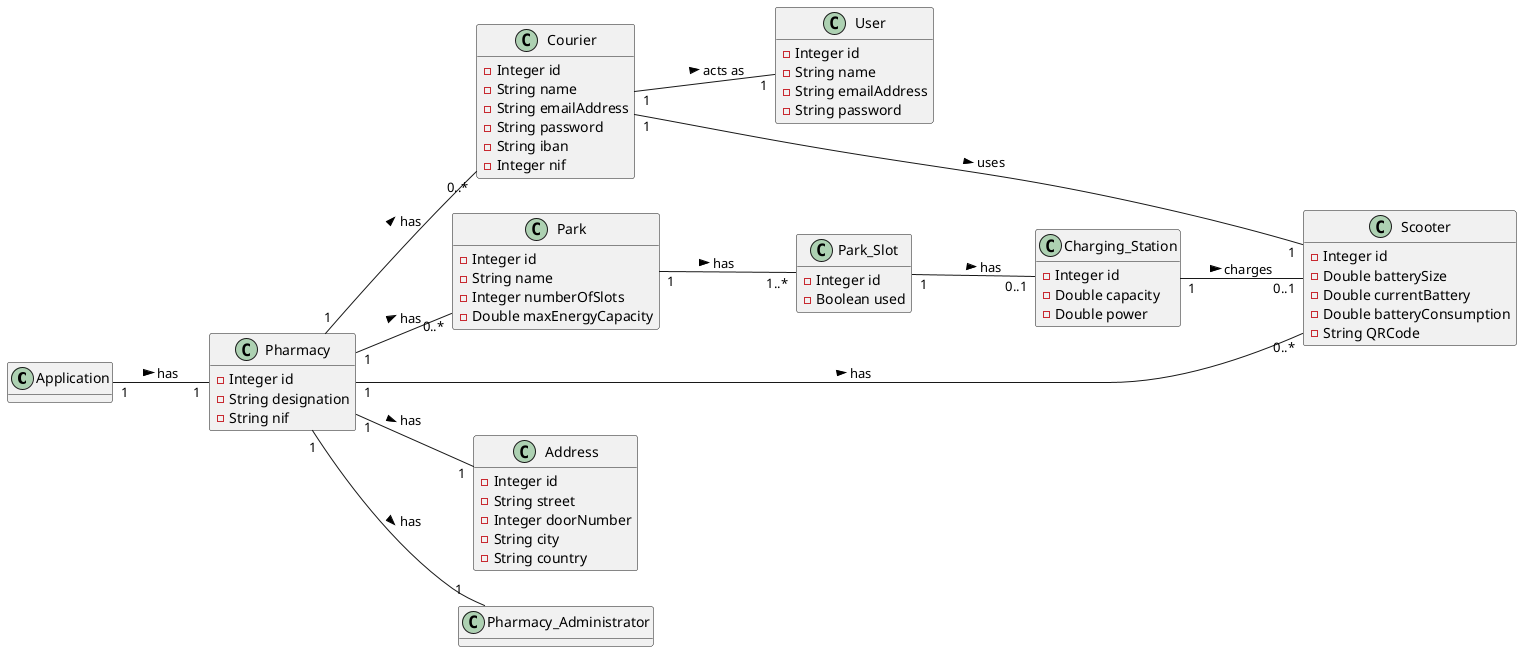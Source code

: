 @startuml
hide methods
left to right direction

class Application {}

class Pharmacy {
    -Integer id
    -String designation
    -String nif
}

class User {
    -Integer id
    -String name
    -String emailAddress
    -String password
}

class Courier {
    -Integer id
    -String name
    -String emailAddress
    -String password
    -String iban
    -Integer nif
}

class Park {
    -Integer id
    -String name
    -Integer numberOfSlots
    -Double maxEnergyCapacity
}

class Park_Slot {
    -Integer id
    -Boolean used
}

class Scooter {
    -Integer id
    -Double batterySize
    -Double currentBattery
    -Double batteryConsumption
    -String QRCode
}

class Charging_Station {
    -Integer id
    -Double capacity
    -Double power
}

class Address {
    -Integer id
    -String street
    -Integer doorNumber
    -String city
    -String country
}


Application "1" -- "1" Pharmacy: has >

Courier "1" -- "1" User: acts as >
Courier "1" -- "1" Scooter: uses >

Pharmacy "1" -- "1" Pharmacy_Administrator: has >
Pharmacy "1" -- "0..*" Courier: has >
Pharmacy "1" -- "0..*" Park: has >
Pharmacy "1" -- "0..*" Scooter: has >
Pharmacy "1" -- "1" Address: has >

Park "1" -- "1..*" Park_Slot: has >

Park_Slot "1" -- "0..1" Charging_Station: has >

Charging_Station "1" -- "0..1" Scooter: charges >




@enduml
